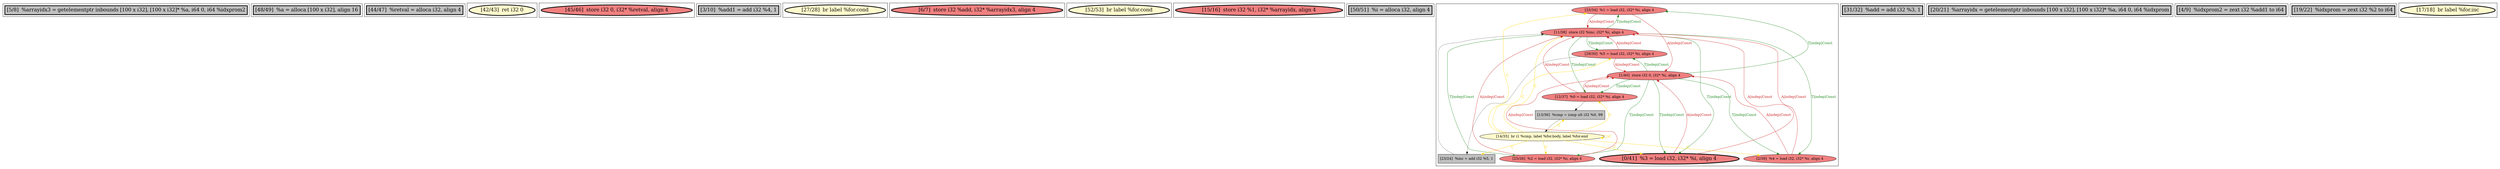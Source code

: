 
digraph G {





subgraph cluster16 {


node97 [penwidth=3.0,fontsize=20,fillcolor=grey,label="[5/8]  %arrayidx3 = getelementptr inbounds [100 x i32], [100 x i32]* %a, i64 0, i64 %idxprom2",shape=rectangle,style=filled ]



}

subgraph cluster4 {


node75 [penwidth=3.0,fontsize=20,fillcolor=grey,label="[48/49]  %a = alloca [100 x i32], align 16",shape=rectangle,style=filled ]



}

subgraph cluster3 {


node74 [penwidth=3.0,fontsize=20,fillcolor=grey,label="[44/47]  %retval = alloca i32, align 4",shape=rectangle,style=filled ]



}

subgraph cluster2 {


node73 [penwidth=3.0,fontsize=20,fillcolor=lemonchiffon,label="[42/43]  ret i32 0",shape=ellipse,style=filled ]



}

subgraph cluster1 {


node72 [penwidth=3.0,fontsize=20,fillcolor=lightcoral,label="[45/46]  store i32 0, i32* %retval, align 4",shape=ellipse,style=filled ]



}

subgraph cluster12 {


node93 [penwidth=3.0,fontsize=20,fillcolor=grey,label="[3/10]  %add1 = add i32 %4, 1",shape=rectangle,style=filled ]



}

subgraph cluster5 {


node76 [penwidth=3.0,fontsize=20,fillcolor=lemonchiffon,label="[27/28]  br label %for.cond",shape=ellipse,style=filled ]



}

subgraph cluster0 {


node71 [penwidth=3.0,fontsize=20,fillcolor=lightcoral,label="[6/7]  store i32 %add, i32* %arrayidx3, align 4",shape=ellipse,style=filled ]



}

subgraph cluster6 {


node77 [penwidth=3.0,fontsize=20,fillcolor=lemonchiffon,label="[52/53]  br label %for.cond",shape=ellipse,style=filled ]



}

subgraph cluster14 {


node95 [penwidth=3.0,fontsize=20,fillcolor=lightcoral,label="[15/16]  store i32 %1, i32* %arrayidx, align 4",shape=ellipse,style=filled ]



}

subgraph cluster7 {


node78 [penwidth=3.0,fontsize=20,fillcolor=grey,label="[50/51]  %i = alloca i32, align 4",shape=rectangle,style=filled ]



}

subgraph cluster8 {


node88 [fillcolor=lightcoral,label="[33/34]  %1 = load i32, i32* %i, align 4",shape=ellipse,style=filled ]
node85 [fillcolor=lightcoral,label="[11/38]  store i32 %inc, i32* %i, align 4",shape=ellipse,style=filled ]
node89 [fillcolor=lightcoral,label="[12/37]  %0 = load i32, i32* %i, align 4",shape=ellipse,style=filled ]
node80 [fillcolor=lightcoral,label="[1/40]  store i32 0, i32* %i, align 4",shape=ellipse,style=filled ]
node82 [penwidth=3.0,fontsize=20,fillcolor=lightcoral,label="[0/41]  %3 = load i32, i32* %i, align 4",shape=ellipse,style=filled ]
node79 [fillcolor=lightcoral,label="[2/39]  %4 = load i32, i32* %i, align 4",shape=ellipse,style=filled ]
node87 [fillcolor=lemonchiffon,label="[14/35]  br i1 %cmp, label %for.body, label %for.end",shape=ellipse,style=filled ]
node81 [fillcolor=grey,label="[23/24]  %inc = add i32 %5, 1",shape=rectangle,style=filled ]
node86 [fillcolor=grey,label="[13/36]  %cmp = icmp ult i32 %0, 99",shape=rectangle,style=filled ]
node84 [fillcolor=lightcoral,label="[25/26]  %2 = load i32, i32* %i, align 4",shape=ellipse,style=filled ]
node83 [fillcolor=lightcoral,label="[29/30]  %5 = load i32, i32* %i, align 4",shape=ellipse,style=filled ]

node87->node87 [style=solid,color=gold,label="C",penwidth=1.0,fontcolor=gold ]
node87->node85 [style=solid,color=gold,label="C",penwidth=1.0,fontcolor=gold ]
node85->node89 [style=solid,color=forestgreen,label="T|indep|Const",penwidth=1.0,fontcolor=forestgreen ]
node79->node80 [style=solid,color=firebrick3,label="A|indep|Const",penwidth=1.0,fontcolor=firebrick3 ]
node89->node85 [style=solid,color=firebrick3,label="A|indep|Const",penwidth=1.0,fontcolor=firebrick3 ]
node82->node80 [style=solid,color=firebrick3,label="A|indep|Const",penwidth=1.0,fontcolor=firebrick3 ]
node83->node85 [style=solid,color=firebrick3,label="A|indep|Const",penwidth=1.0,fontcolor=firebrick3 ]
node80->node83 [style=solid,color=forestgreen,label="T|indep|Const",penwidth=1.0,fontcolor=forestgreen ]
node85->node82 [style=solid,color=forestgreen,label="T|indep|Const",penwidth=1.0,fontcolor=forestgreen ]
node87->node84 [style=solid,color=gold,label="C",penwidth=1.0,fontcolor=gold ]
node83->node81 [style=solid,color=black,label="",penwidth=0.5,fontcolor=black ]
node83->node80 [style=solid,color=firebrick3,label="A|indep|Const",penwidth=1.0,fontcolor=firebrick3 ]
node89->node86 [style=solid,color=black,label="",penwidth=0.5,fontcolor=black ]
node85->node83 [style=solid,color=forestgreen,label="T|indep|Const",penwidth=1.0,fontcolor=forestgreen ]
node79->node85 [style=solid,color=firebrick3,label="A|indep|Const",penwidth=1.0,fontcolor=firebrick3 ]
node87->node82 [style=solid,color=gold,label="C",penwidth=1.0,fontcolor=gold ]
node85->node84 [style=solid,color=forestgreen,label="T|indep|Const",penwidth=1.0,fontcolor=forestgreen ]
node81->node85 [style=solid,color=black,label="",penwidth=0.5,fontcolor=black ]
node82->node85 [style=solid,color=firebrick3,label="A|indep|Const",penwidth=1.0,fontcolor=firebrick3 ]
node84->node85 [style=solid,color=firebrick3,label="A|indep|Const",penwidth=1.0,fontcolor=firebrick3 ]
node80->node82 [style=solid,color=forestgreen,label="T|indep|Const",penwidth=1.0,fontcolor=forestgreen ]
node80->node79 [style=solid,color=forestgreen,label="T|indep|Const",penwidth=1.0,fontcolor=forestgreen ]
node80->node84 [style=solid,color=forestgreen,label="T|indep|Const",penwidth=1.0,fontcolor=forestgreen ]
node80->node89 [style=solid,color=forestgreen,label="T|indep|Const",penwidth=1.0,fontcolor=forestgreen ]
node80->node88 [style=solid,color=forestgreen,label="T|indep|Const",penwidth=1.0,fontcolor=forestgreen ]
node89->node80 [style=solid,color=firebrick3,label="A|indep|Const",penwidth=1.0,fontcolor=firebrick3 ]
node88->node80 [style=solid,color=firebrick3,label="A|indep|Const",penwidth=1.0,fontcolor=firebrick3 ]
node87->node86 [style=solid,color=gold,label="C",penwidth=1.0,fontcolor=gold ]
node85->node79 [style=solid,color=forestgreen,label="T|indep|Const",penwidth=1.0,fontcolor=forestgreen ]
node87->node79 [style=solid,color=gold,label="C",penwidth=1.0,fontcolor=gold ]
node87->node89 [style=solid,color=gold,label="C",penwidth=1.0,fontcolor=gold ]
node88->node85 [style=solid,color=firebrick3,label="A|indep|Const",penwidth=1.0,fontcolor=firebrick3 ]
node87->node81 [style=solid,color=gold,label="C",penwidth=1.0,fontcolor=gold ]
node87->node83 [style=solid,color=gold,label="C",penwidth=1.0,fontcolor=gold ]
node86->node87 [style=solid,color=black,label="",penwidth=0.5,fontcolor=black ]
node84->node80 [style=solid,color=firebrick3,label="A|indep|Const",penwidth=1.0,fontcolor=firebrick3 ]
node85->node88 [style=solid,color=forestgreen,label="T|indep|Const",penwidth=1.0,fontcolor=forestgreen ]
node87->node88 [style=solid,color=gold,label="C",penwidth=1.0,fontcolor=gold ]


}

subgraph cluster9 {


node90 [penwidth=3.0,fontsize=20,fillcolor=grey,label="[31/32]  %add = add i32 %3, 1",shape=rectangle,style=filled ]



}

subgraph cluster10 {


node91 [penwidth=3.0,fontsize=20,fillcolor=grey,label="[20/21]  %arrayidx = getelementptr inbounds [100 x i32], [100 x i32]* %a, i64 0, i64 %idxprom",shape=rectangle,style=filled ]



}

subgraph cluster11 {


node92 [penwidth=3.0,fontsize=20,fillcolor=grey,label="[4/9]  %idxprom2 = zext i32 %add1 to i64",shape=rectangle,style=filled ]



}

subgraph cluster13 {


node94 [penwidth=3.0,fontsize=20,fillcolor=grey,label="[19/22]  %idxprom = zext i32 %2 to i64",shape=rectangle,style=filled ]



}

subgraph cluster15 {


node96 [penwidth=3.0,fontsize=20,fillcolor=lemonchiffon,label="[17/18]  br label %for.inc",shape=ellipse,style=filled ]



}

}
